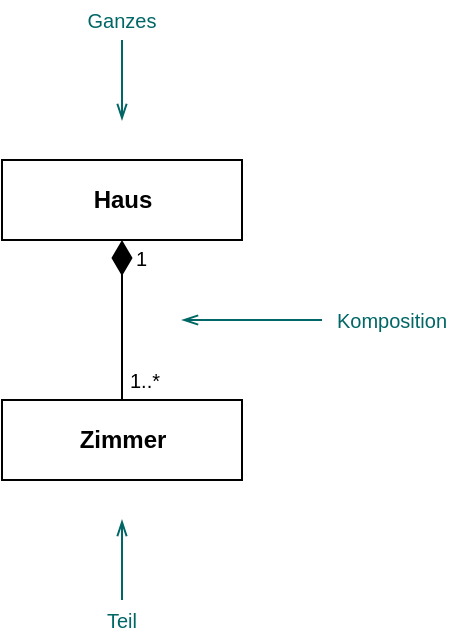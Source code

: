 <mxfile version="22.0.8" type="device">
  <diagram id="IKdcczgC__YtXfX8UIwX" name="Page-1">
    <mxGraphModel dx="1050" dy="566" grid="1" gridSize="10" guides="1" tooltips="1" connect="1" arrows="1" fold="1" page="1" pageScale="1" pageWidth="827" pageHeight="1169" math="0" shadow="0">
      <root>
        <mxCell id="0" />
        <mxCell id="1" parent="0" />
        <mxCell id="m_R6_4stdK32f-bWhgOH-1" value="&lt;b&gt;Haus&lt;/b&gt;" style="html=1;fontStyle=0" parent="1" vertex="1">
          <mxGeometry x="160" y="120" width="120" height="40" as="geometry" />
        </mxCell>
        <mxCell id="19y9xz3U2XeAm1oFRW64-1" value="&lt;b&gt;Zimmer&lt;/b&gt;" style="html=1;fontStyle=0" parent="1" vertex="1">
          <mxGeometry x="160" y="240" width="120" height="40" as="geometry" />
        </mxCell>
        <mxCell id="19y9xz3U2XeAm1oFRW64-4" value="" style="endArrow=diamondThin;html=1;endFill=1;verticalAlign=bottom;exitX=0.5;exitY=0;exitDx=0;exitDy=0;endSize=15;" parent="1" source="19y9xz3U2XeAm1oFRW64-1" edge="1">
          <mxGeometry relative="1" as="geometry">
            <mxPoint x="330" y="140" as="sourcePoint" />
            <mxPoint x="220" y="160" as="targetPoint" />
          </mxGeometry>
        </mxCell>
        <mxCell id="19y9xz3U2XeAm1oFRW64-5" value="&lt;sub&gt;&lt;font style=&quot;font-size: 9px;&quot;&gt;&lt;font style=&quot;font-size: 10px;&quot;&gt;1..&lt;/font&gt;&lt;/font&gt;&lt;font style=&quot;font-size: 9px;&quot;&gt;&lt;font style=&quot;font-size: 10px;&quot;&gt;*&lt;/font&gt;&lt;/font&gt;&lt;/sub&gt;" style="resizable=0;html=1;align=left;verticalAlign=bottom;labelBackgroundColor=none;fontSize=10;spacingTop=0;spacingLeft=4;spacing=0;spacingBottom=4;" parent="19y9xz3U2XeAm1oFRW64-4" connectable="0" vertex="1">
          <mxGeometry x="-1" relative="1" as="geometry" />
        </mxCell>
        <mxCell id="19y9xz3U2XeAm1oFRW64-6" value="1" style="resizable=0;html=1;align=left;verticalAlign=top;labelBackgroundColor=none;fontSize=10;spacingLeft=7;spacing=0;spacingBottom=0;spacingRight=0;spacingTop=-1;" parent="19y9xz3U2XeAm1oFRW64-4" connectable="0" vertex="1">
          <mxGeometry x="1" relative="1" as="geometry" />
        </mxCell>
        <mxCell id="JmjxSlmsnYEWM4IQD_mA-2" style="edgeStyle=orthogonalEdgeStyle;rounded=0;orthogonalLoop=1;jettySize=auto;html=1;fontSize=10;endArrow=openThin;endFill=0;endSize=6;strokeWidth=1;strokeColor=#006666;" parent="1" source="JmjxSlmsnYEWM4IQD_mA-1" edge="1">
          <mxGeometry relative="1" as="geometry">
            <mxPoint x="220" y="100" as="targetPoint" />
          </mxGeometry>
        </mxCell>
        <mxCell id="JmjxSlmsnYEWM4IQD_mA-1" value="Ganzes" style="text;html=1;strokeColor=none;fillColor=none;align=center;verticalAlign=middle;whiteSpace=wrap;rounded=0;fontSize=10;fontColor=#006666;" parent="1" vertex="1">
          <mxGeometry x="190" y="40" width="60" height="20" as="geometry" />
        </mxCell>
        <mxCell id="JmjxSlmsnYEWM4IQD_mA-4" style="edgeStyle=orthogonalEdgeStyle;rounded=0;orthogonalLoop=1;jettySize=auto;html=1;strokeWidth=1;fontSize=10;endArrow=openThin;endFill=0;endSize=6;strokeColor=#006666;" parent="1" source="JmjxSlmsnYEWM4IQD_mA-3" edge="1">
          <mxGeometry relative="1" as="geometry">
            <mxPoint x="250" y="200" as="targetPoint" />
          </mxGeometry>
        </mxCell>
        <mxCell id="JmjxSlmsnYEWM4IQD_mA-3" value="Komposition" style="text;html=1;strokeColor=none;fillColor=none;align=center;verticalAlign=middle;whiteSpace=wrap;rounded=0;fontSize=10;fontColor=#006666;" parent="1" vertex="1">
          <mxGeometry x="320" y="190" width="70" height="20" as="geometry" />
        </mxCell>
        <mxCell id="JmjxSlmsnYEWM4IQD_mA-6" style="edgeStyle=orthogonalEdgeStyle;rounded=0;orthogonalLoop=1;jettySize=auto;html=1;strokeWidth=1;fontSize=10;endArrow=openThin;endFill=0;endSize=6;strokeColor=#006666;" parent="1" source="JmjxSlmsnYEWM4IQD_mA-5" edge="1">
          <mxGeometry relative="1" as="geometry">
            <mxPoint x="220" y="300" as="targetPoint" />
          </mxGeometry>
        </mxCell>
        <mxCell id="JmjxSlmsnYEWM4IQD_mA-5" value="Teil" style="text;html=1;strokeColor=none;fillColor=none;align=center;verticalAlign=middle;whiteSpace=wrap;rounded=0;fontSize=10;fontColor=#006666;" parent="1" vertex="1">
          <mxGeometry x="190" y="340" width="60" height="20" as="geometry" />
        </mxCell>
      </root>
    </mxGraphModel>
  </diagram>
</mxfile>
